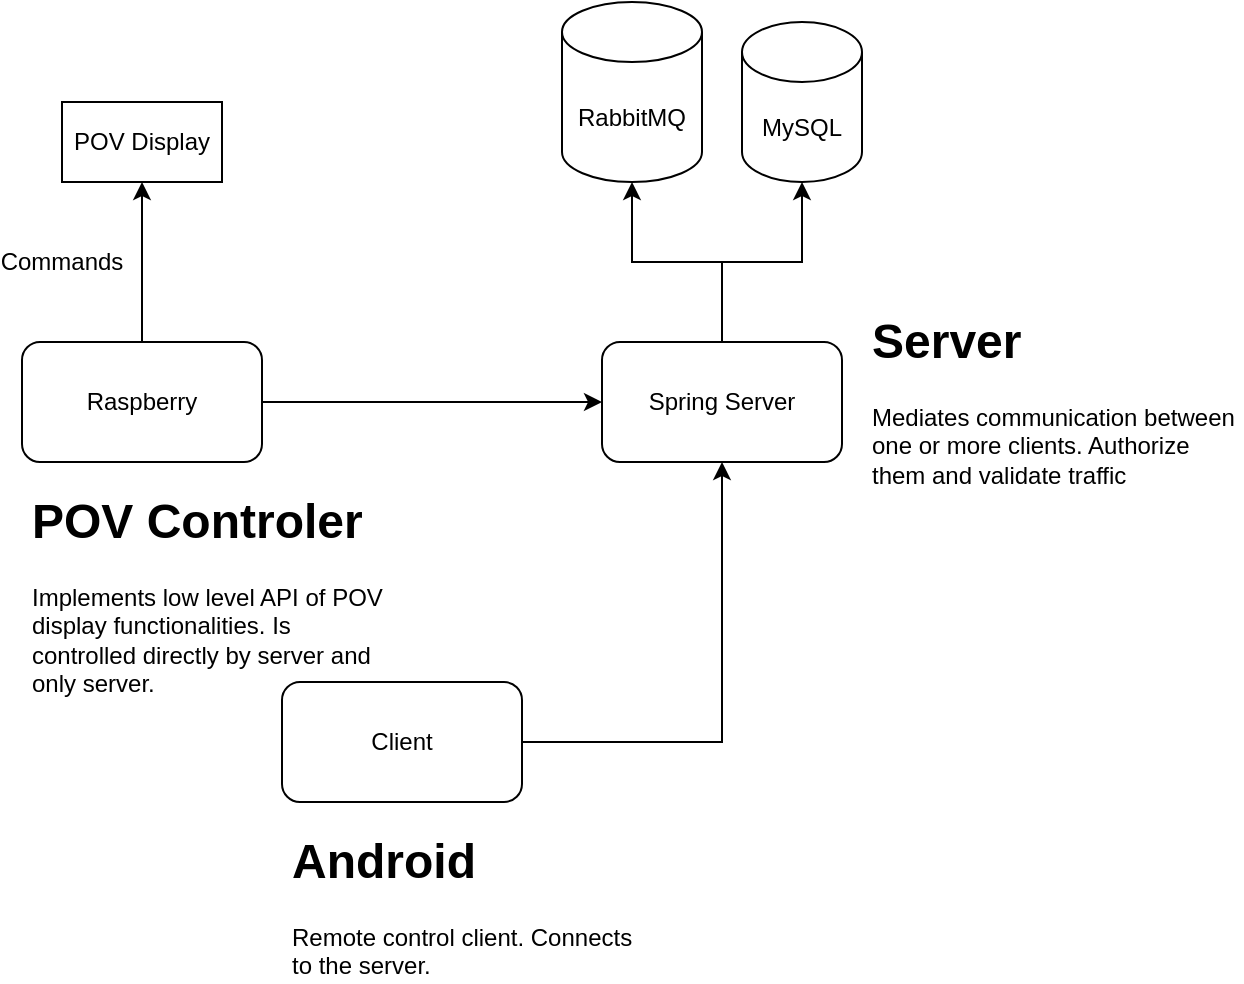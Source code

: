 <mxfile version="14.8.3" type="github">
  <diagram id="-ZGtix69Otpr5gTBsUnc" name="Page-1">
    <mxGraphModel dx="1350" dy="774" grid="1" gridSize="10" guides="1" tooltips="1" connect="1" arrows="1" fold="1" page="1" pageScale="1" pageWidth="827" pageHeight="1169" math="0" shadow="0">
      <root>
        <mxCell id="0" />
        <mxCell id="1" parent="0" />
        <mxCell id="qp65EuoWiTKk-9mLM16m-1" value="POV Display" style="rounded=0;whiteSpace=wrap;html=1;" vertex="1" parent="1">
          <mxGeometry x="60" y="360" width="80" height="40" as="geometry" />
        </mxCell>
        <mxCell id="qp65EuoWiTKk-9mLM16m-3" value="" style="edgeStyle=orthogonalEdgeStyle;rounded=0;orthogonalLoop=1;jettySize=auto;html=1;" edge="1" parent="1" source="qp65EuoWiTKk-9mLM16m-2" target="qp65EuoWiTKk-9mLM16m-1">
          <mxGeometry relative="1" as="geometry" />
        </mxCell>
        <mxCell id="qp65EuoWiTKk-9mLM16m-19" style="edgeStyle=orthogonalEdgeStyle;rounded=0;orthogonalLoop=1;jettySize=auto;html=1;entryX=0;entryY=0.5;entryDx=0;entryDy=0;" edge="1" parent="1" source="qp65EuoWiTKk-9mLM16m-2" target="qp65EuoWiTKk-9mLM16m-7">
          <mxGeometry relative="1" as="geometry" />
        </mxCell>
        <mxCell id="qp65EuoWiTKk-9mLM16m-2" value="Raspberry" style="rounded=1;whiteSpace=wrap;html=1;" vertex="1" parent="1">
          <mxGeometry x="40" y="480" width="120" height="60" as="geometry" />
        </mxCell>
        <mxCell id="qp65EuoWiTKk-9mLM16m-4" value="Commands" style="text;html=1;strokeColor=none;fillColor=none;align=center;verticalAlign=middle;whiteSpace=wrap;rounded=0;" vertex="1" parent="1">
          <mxGeometry x="40" y="430" width="40" height="20" as="geometry" />
        </mxCell>
        <mxCell id="qp65EuoWiTKk-9mLM16m-5" value="RabbitMQ" style="shape=cylinder3;whiteSpace=wrap;html=1;boundedLbl=1;backgroundOutline=1;size=15;" vertex="1" parent="1">
          <mxGeometry x="310" y="310" width="70" height="90" as="geometry" />
        </mxCell>
        <mxCell id="qp65EuoWiTKk-9mLM16m-6" value="MySQL" style="shape=cylinder3;whiteSpace=wrap;html=1;boundedLbl=1;backgroundOutline=1;size=15;" vertex="1" parent="1">
          <mxGeometry x="400" y="320" width="60" height="80" as="geometry" />
        </mxCell>
        <mxCell id="qp65EuoWiTKk-9mLM16m-8" style="edgeStyle=orthogonalEdgeStyle;rounded=0;orthogonalLoop=1;jettySize=auto;html=1;entryX=0.5;entryY=1;entryDx=0;entryDy=0;entryPerimeter=0;" edge="1" parent="1" source="qp65EuoWiTKk-9mLM16m-7" target="qp65EuoWiTKk-9mLM16m-5">
          <mxGeometry relative="1" as="geometry" />
        </mxCell>
        <mxCell id="qp65EuoWiTKk-9mLM16m-9" style="edgeStyle=orthogonalEdgeStyle;rounded=0;orthogonalLoop=1;jettySize=auto;html=1;entryX=0.5;entryY=1;entryDx=0;entryDy=0;entryPerimeter=0;" edge="1" parent="1" source="qp65EuoWiTKk-9mLM16m-7" target="qp65EuoWiTKk-9mLM16m-6">
          <mxGeometry relative="1" as="geometry" />
        </mxCell>
        <mxCell id="qp65EuoWiTKk-9mLM16m-7" value="Spring Server" style="rounded=1;whiteSpace=wrap;html=1;" vertex="1" parent="1">
          <mxGeometry x="330" y="480" width="120" height="60" as="geometry" />
        </mxCell>
        <mxCell id="qp65EuoWiTKk-9mLM16m-11" style="edgeStyle=orthogonalEdgeStyle;rounded=0;orthogonalLoop=1;jettySize=auto;html=1;entryX=0.5;entryY=1;entryDx=0;entryDy=0;" edge="1" parent="1" source="qp65EuoWiTKk-9mLM16m-10" target="qp65EuoWiTKk-9mLM16m-7">
          <mxGeometry relative="1" as="geometry" />
        </mxCell>
        <mxCell id="qp65EuoWiTKk-9mLM16m-10" value="Client" style="rounded=1;whiteSpace=wrap;html=1;" vertex="1" parent="1">
          <mxGeometry x="170" y="650" width="120" height="60" as="geometry" />
        </mxCell>
        <mxCell id="qp65EuoWiTKk-9mLM16m-20" value="&lt;h1&gt;Android&lt;/h1&gt;&lt;p&gt;Remote control client. Connects to the server.&lt;/p&gt;" style="text;html=1;strokeColor=none;fillColor=none;spacing=5;spacingTop=-20;whiteSpace=wrap;overflow=hidden;rounded=0;" vertex="1" parent="1">
          <mxGeometry x="170" y="720" width="190" height="80" as="geometry" />
        </mxCell>
        <mxCell id="qp65EuoWiTKk-9mLM16m-21" value="&lt;h1&gt;Server&lt;/h1&gt;&lt;p&gt;Mediates communication between one or more clients. Authorize them and validate traffic&lt;/p&gt;" style="text;html=1;strokeColor=none;fillColor=none;spacing=5;spacingTop=-20;whiteSpace=wrap;overflow=hidden;rounded=0;" vertex="1" parent="1">
          <mxGeometry x="460" y="460" width="190" height="100" as="geometry" />
        </mxCell>
        <mxCell id="qp65EuoWiTKk-9mLM16m-22" value="&lt;h1&gt;POV Controler&lt;/h1&gt;&lt;p&gt;Implements low level API of POV display functionalities. Is controlled directly by server and only server.&lt;/p&gt;" style="text;html=1;strokeColor=none;fillColor=none;spacing=5;spacingTop=-20;whiteSpace=wrap;overflow=hidden;rounded=0;" vertex="1" parent="1">
          <mxGeometry x="40" y="550" width="190" height="110" as="geometry" />
        </mxCell>
      </root>
    </mxGraphModel>
  </diagram>
</mxfile>
